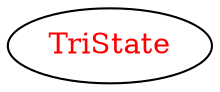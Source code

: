 digraph dependencyGraph {
 concentrate=true;
 ranksep="2.0";
 rankdir="LR"; 
 splines="ortho";
"TriState" [fontcolor="red"];
}